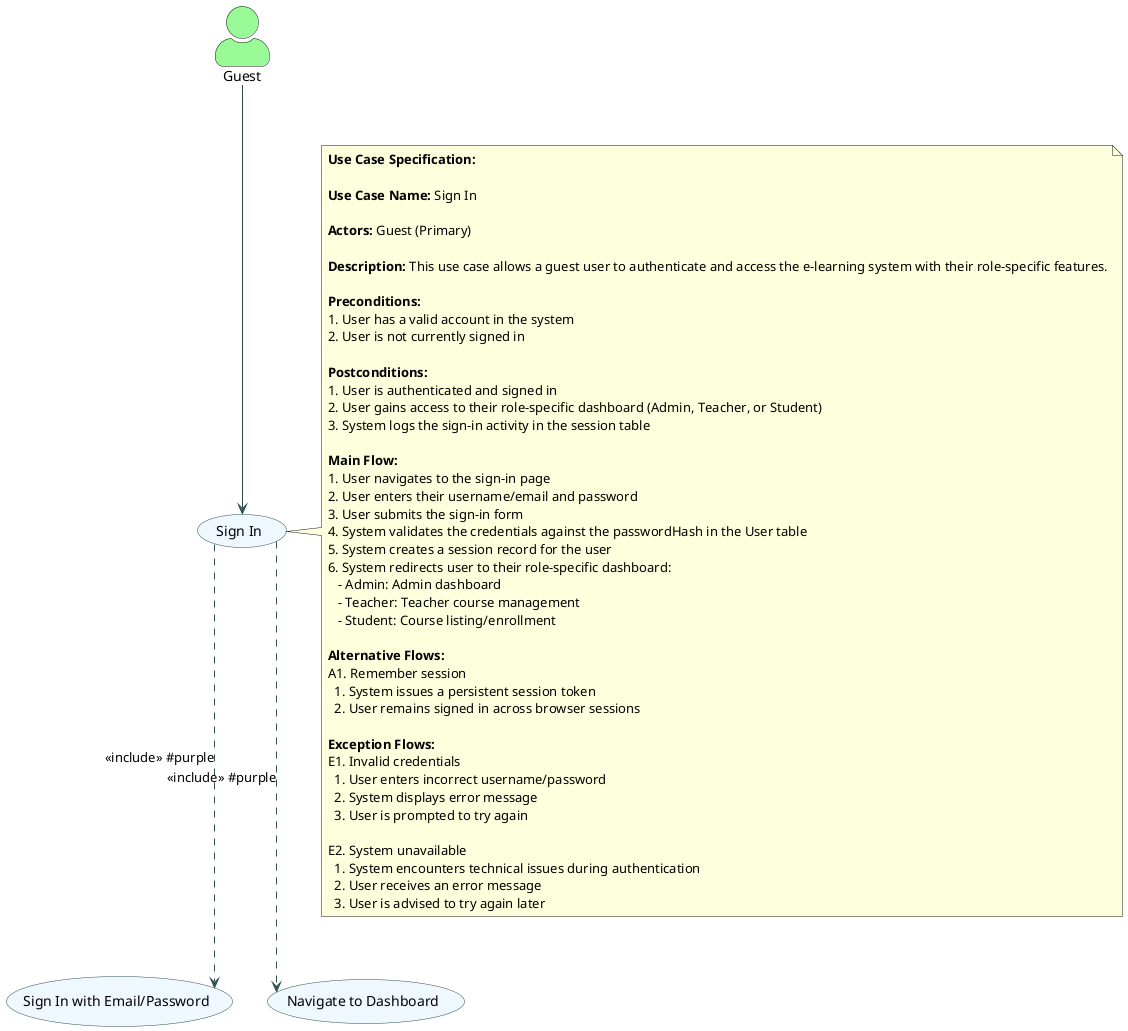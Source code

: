 @startuml
' User Authentication Use Case Diagram
skinparam usecase {
  BackgroundColor #f0f8ff
  BorderColor #2f4f4f
  ArrowColor #2f4f4f
}

skinparam actorStyle awesome
skinparam linetype ortho

' Define actors
actor "Guest" as guest #palegreen

' Define use cases
usecase "Sign In" as signin
usecase "Sign In with Email/Password" as signinpassword
usecase "Navigate to Dashboard" as navigate

' Relationships
guest --> signin
signin ..> signinpassword : <<include>> #purple
signin ..> navigate : <<include>> #purple

' Use case specification documentation
note right of signin
  <b>Use Case Specification:</b>
  
  <b>Use Case Name:</b> Sign In
  
  <b>Actors:</b> Guest (Primary)
  
  <b>Description:</b> This use case allows a guest user to authenticate and access the e-learning system with their role-specific features.
  
  <b>Preconditions:</b>
  1. User has a valid account in the system
  2. User is not currently signed in
  
  <b>Postconditions:</b>
  1. User is authenticated and signed in
  2. User gains access to their role-specific dashboard (Admin, Teacher, or Student)
  3. System logs the sign-in activity in the session table
  
  <b>Main Flow:</b>
  1. User navigates to the sign-in page
  2. User enters their username/email and password
  3. User submits the sign-in form
  4. System validates the credentials against the passwordHash in the User table
  5. System creates a session record for the user
  6. System redirects user to their role-specific dashboard:
     - Admin: Admin dashboard
     - Teacher: Teacher course management
     - Student: Course listing/enrollment
  
  <b>Alternative Flows:</b>
  A1. Remember session
    1. System issues a persistent session token
    2. User remains signed in across browser sessions
  
  <b>Exception Flows:</b>
  E1. Invalid credentials
    1. User enters incorrect username/password
    2. System displays error message
    3. User is prompted to try again
  
  E2. System unavailable
    1. System encounters technical issues during authentication
    2. User receives an error message
    3. User is advised to try again later
end note
@enduml 